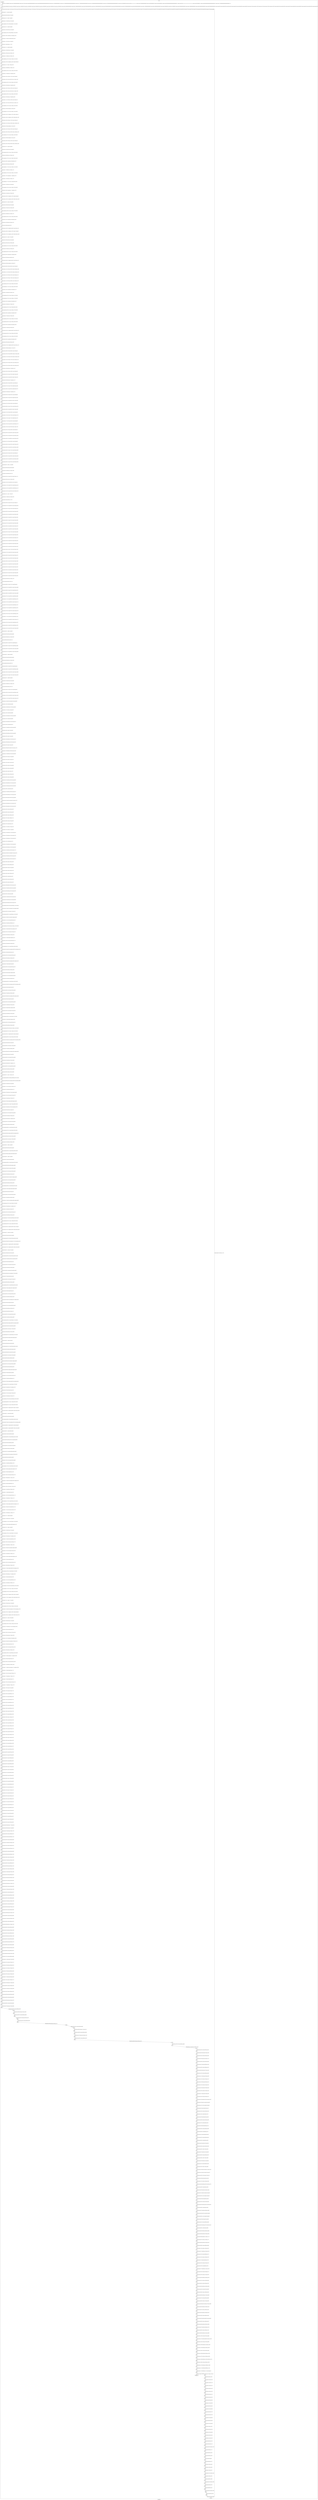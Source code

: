 digraph G {
label="Btor2XCFA";
subgraph cluster_0 {
label="main";
main_init[];
l1[];
l3[];
l4[];
l5[];
l6[];
l7[];
l8[];
l9[];
l10[];
l11[];
l12[];
l13[];
l14[];
l15[];
l16[];
l17[];
l18[];
l19[];
l20[];
l21[];
l22[];
l23[];
l24[];
l25[];
l26[];
l27[];
l28[];
l29[];
l30[];
l31[];
l32[];
l33[];
l34[];
l35[];
l36[];
l37[];
l38[];
l39[];
l40[];
l41[];
l42[];
l43[];
l44[];
l45[];
l46[];
l47[];
l48[];
l49[];
l50[];
l51[];
l52[];
l53[];
l54[];
l55[];
l56[];
l57[];
l58[];
l59[];
l60[];
l61[];
l62[];
l63[];
l64[];
l65[];
l66[];
l67[];
l68[];
l69[];
l70[];
l71[];
l72[];
l73[];
l74[];
l75[];
l76[];
l77[];
l78[];
l79[];
l80[];
l81[];
l82[];
l83[];
l84[];
l85[];
l86[];
l87[];
l88[];
l89[];
l90[];
l91[];
l92[];
l93[];
l94[];
l95[];
l96[];
l97[];
l98[];
l99[];
l100[];
l101[];
l102[];
l103[];
l104[];
l105[];
l106[];
l107[];
l108[];
l109[];
l110[];
l111[];
l112[];
l113[];
l114[];
l115[];
l116[];
l117[];
l118[];
l119[];
l120[];
l121[];
l122[];
l123[];
l124[];
l125[];
l126[];
l127[];
l128[];
l129[];
l130[];
l131[];
l132[];
l133[];
l134[];
l135[];
l136[];
l137[];
l138[];
l139[];
l140[];
l141[];
l142[];
l143[];
l144[];
l145[];
l146[];
l147[];
l148[];
l149[];
l150[];
l151[];
l152[];
l153[];
l154[];
l155[];
l156[];
l157[];
l158[];
l159[];
l160[];
l161[];
l162[];
l163[];
l164[];
l165[];
l166[];
l167[];
l168[];
l169[];
l170[];
l171[];
l172[];
l173[];
l174[];
l175[];
l176[];
l177[];
l178[];
l179[];
l180[];
l181[];
l182[];
l183[];
l184[];
l185[];
l186[];
l187[];
l188[];
l189[];
l190[];
l191[];
l192[];
l193[];
l194[];
l195[];
l196[];
l197[];
l198[];
l199[];
l200[];
l201[];
l202[];
l203[];
l204[];
l205[];
l206[];
l207[];
l208[];
l209[];
l210[];
l211[];
l212[];
l213[];
l214[];
l215[];
l216[];
l217[];
l218[];
l219[];
l220[];
l221[];
l222[];
l223[];
l224[];
l225[];
l226[];
l227[];
l228[];
l229[];
l230[];
l231[];
l232[];
l233[];
l234[];
l235[];
l236[];
l237[];
l238[];
l239[];
l240[];
l241[];
l242[];
l243[];
l244[];
l245[];
l246[];
l247[];
l248[];
l249[];
l250[];
l251[];
l252[];
l253[];
l254[];
l255[];
l256[];
l257[];
l258[];
l259[];
l260[];
l261[];
l262[];
l263[];
l264[];
l265[];
l266[];
l267[];
l268[];
l269[];
l270[];
l271[];
l272[];
l273[];
l274[];
l275[];
l276[];
l277[];
l278[];
l279[];
l280[];
l281[];
l282[];
l283[];
l284[];
l285[];
l286[];
l287[];
l288[];
l289[];
l290[];
l291[];
l292[];
l293[];
l294[];
l295[];
l296[];
l297[];
l298[];
l299[];
l300[];
l301[];
l302[];
l303[];
l304[];
l305[];
l306[];
l307[];
l308[];
l309[];
l310[];
l311[];
l312[];
l313[];
l314[];
l315[];
l316[];
l317[];
l318[];
l319[];
l320[];
l321[];
l322[];
l323[];
l324[];
l325[];
l326[];
l327[];
l328[];
l329[];
l330[];
l331[];
l332[];
l333[];
l334[];
l335[];
l336[];
l337[];
l338[];
l339[];
l340[];
l341[];
l342[];
l343[];
l344[];
l345[];
l346[];
l347[];
l348[];
l349[];
l350[];
l351[];
l352[];
l353[];
l354[];
l355[];
l356[];
l357[];
l358[];
l359[];
l360[];
l361[];
l362[];
l363[];
l364[];
l365[];
l366[];
l367[];
l368[];
l369[];
l370[];
l371[];
l372[];
l373[];
l374[];
l375[];
l376[];
l377[];
l378[];
l379[];
l380[];
l381[];
l382[];
l383[];
l384[];
l385[];
l386[];
l387[];
l388[];
l389[];
l390[];
l391[];
l392[];
l393[];
l394[];
l395[];
l396[];
l397[];
l398[];
l399[];
l400[];
l401[];
l402[];
l403[];
l404[];
l405[];
l406[];
l407[];
l408[];
l409[];
l410[];
l411[];
l412[];
l413[];
l414[];
l415[];
l416[];
l417[];
l418[];
l419[];
l420[];
l421[];
l422[];
l423[];
l424[];
l425[];
l426[];
l427[];
l428[];
l429[];
l430[];
l431[];
l432[];
l433[];
l434[];
l435[];
l436[];
l437[];
l438[];
l439[];
l440[];
l441[];
l442[];
l443[];
l444[];
l445[];
l446[];
l447[];
l448[];
l449[];
l450[];
l451[];
l452[];
l453[];
l454[];
l455[];
l456[];
l457[];
l458[];
l459[];
l460[];
l461[];
l462[];
l463[];
l464[];
l465[];
l466[];
l467[];
l468[];
l469[];
l470[];
l471[];
l472[];
l473[];
l474[];
l475[];
l476[];
l477[];
l478[];
l479[];
l480[];
l481[];
l482[];
l483[];
l484[];
l485[];
l486[];
l487[];
l488[];
l489[];
l490[];
l491[];
l492[];
l493[];
l494[];
l495[];
l496[];
l497[];
l498[];
l499[];
l500[];
l501[];
l502[];
l503[];
l504[];
l505[];
l506[];
l507[];
l508[];
l509[];
l510[];
l511[];
l512[];
l513[];
l514[];
l515[];
l516[];
l517[];
l518[];
l519[];
l520[];
l521[];
l522[];
l523[];
l524[];
l525[];
l526[];
l527[];
l528[];
l529[];
l530[];
l531[];
l532[];
l533[];
l534[];
l535[];
l536[];
l537[];
l538[];
l539[];
l540[];
l541[];
l542[];
l543[];
l544[];
l545[];
l546[];
l547[];
l548[];
l549[];
l550[];
l551[];
l552[];
l553[];
l554[];
l555[];
l556[];
l557[];
l558[];
l559[];
l560[];
l561[];
l562[];
l563[];
l564[];
l565[];
l566[];
l567[];
l568[];
l569[];
l570[];
l571[];
l572[];
l573[];
l574[];
l575[];
l576[];
l577[];
l578[];
l579[];
l580[];
l581[];
l582[];
l583[];
l584[];
l585[];
l586[];
l587[];
l588[];
l589[];
l590[];
l591[];
l592[];
l593[];
l594[];
l595[];
l596[];
l597[];
l598[];
l599[];
l600[];
l601[];
l602[];
l603[];
l604[];
l605[];
l606[];
l607[];
l608[];
l609[];
l610[];
l611[];
l612[];
l613[];
l614[];
l615[];
l616[];
l617[];
l618[];
l619[];
l620[];
l621[];
l622[];
l623[];
l624[];
l625[];
l626[];
l627[];
l628[];
l629[];
l630[];
l631[];
l632[];
l633[];
l634[];
l635[];
l636[];
l637[];
l638[];
l639[];
l640[];
l641[];
l642[];
l643[];
l644[];
l645[];
l646[];
l647[];
l648[];
l649[];
l650[];
l651[];
l652[];
l653[];
l654[];
l655[];
l656[];
l657[];
l658[];
l659[];
l660[];
l661[];
l662[];
l663[];
l664[];
l665[];
l666[];
l667[];
l668[];
l669[];
l670[];
l671[];
l672[];
l673[];
l674[];
l675[];
l676[];
l677[];
l678[];
l679[];
l680[];
l681[];
l682[];
l683[];
l684[];
l685[];
l686[];
l687[];
l688[];
l689[];
l690[];
l691[];
l692[];
l693[];
l694[];
l695[];
l696[];
l697[];
l698[];
l699[];
l700[];
l701[];
l702[];
l703[];
l704[];
l705[];
l706[];
l707[];
l708[];
l709[];
l710[];
l711[];
l712[];
l713[];
l714[];
l715[];
l716[];
l717[];
l718[];
l719[];
l720[];
l721[];
l722[];
l723[];
l724[];
l725[];
l726[];
l727[];
l728[];
l729[];
l730[];
l731[];
l732[];
l733[];
l734[];
l735[];
l736[];
l737[];
l738[];
l739[];
l740[];
l741[];
l742[];
l743[];
l744[];
l745[];
l746[];
l747[];
l748[];
l749[];
l750[];
l751[];
l752[];
l753[];
l754[];
l755[];
l756[];
l757[];
l758[];
l759[];
l760[];
l761[];
l762[];
l763[];
l764[];
l765[];
l766[];
l767[];
l768[];
l769[];
l770[];
l771[];
l772[];
l773[];
l774[];
l775[];
l776[];
l777[];
l778[];
l779[];
l780[];
l781[];
l782[];
l783[];
l784[];
l785[];
l786[];
l787[];
l788[];
l789[];
l790[];
l791[];
l792[];
l793[];
l794[];
l795[];
l796[];
l797[];
l798[];
l799[];
l800[];
l801[];
l802[];
l803[];
l804[];
l805[];
l806[];
l807[];
l808[];
l809[];
l810[];
l811[];
l812[];
l813[];
main_error[];
l814[];
l815[];
l816[];
l817[];
l818[];
l819[];
l820[];
l821[];
l822[];
l823[];
l824[];
l825[];
l826[];
l827[];
l828[];
l829[];
l830[];
l831[];
l832[];
l833[];
l834[];
l835[];
l836[];
l837[];
l838[];
l839[];
l840[];
l841[];
l842[];
l843[];
l844[];
l845[];
l846[];
l847[];
l848[];
l849[];
l850[];
l851[];
l852[];
l853[];
l854[];
l855[];
l856[];
main_init -> l1 [label="[(assign const_7 #b00000000),(assign const_24 #b0000000000000000),(assign const_57 #b0),(assign const_96 #b0000000000000000),(assign const_98 #b00000000000000000000000000010000),(assign const_110 #b0000000000000001),(assign const_114 #b00000000000000000000000000000000),(assign const_117 #b000000000000000000000000),(assign const_118 #b00000000000000000000000000000001),(assign const_119 #b00000000000000000000000000000010),(assign const_128 #b00000000),(assign const_249 #b1111111111111111),(assign const_281 #b0000000000000000),(assign const_306 #b00000010),(assign const_308 #b00000001),(assign const_505 #b00000000000000000000000000000011),(assign const_520 #b11111111111111111111111111111111),(assign const_545 #b00000011),(assign const_565 #b00000000000000000000000000000101),(assign const_577 #b00000000000000000000000000001111)] "];
l3 -> l4 [label="[(havoc input_109),(havoc input_113),(havoc input_132),(havoc input_138),(havoc input_145),(havoc input_162),(havoc input_170),(havoc input_176),(havoc input_182),(havoc input_195),(havoc input_207),(havoc input_246),(havoc input_247),(havoc input_254),(havoc input_260),(havoc input_266),(havoc input_271),(havoc input_276),(havoc input_297),(havoc input_305),(havoc input_307),(havoc input_309),(havoc input_315),(havoc input_319),(havoc input_320),(havoc input_321),(havoc input_322),(havoc input_323),(havoc input_324),(havoc input_325),(havoc input_326),(havoc input_327),(havoc input_328),(havoc input_329),(havoc input_357),(havoc input_360),(havoc input_361),(havoc input_362),(havoc input_363),(havoc input_364),(havoc input_365),(havoc input_387),(havoc input_397),(havoc input_407),(havoc input_434),(havoc input_452),(havoc input_474),(havoc input_496)] "];
l4 -> l5 [label="[(assign binary_97 (++ state_25 const_96))] "];
l5 -> l6 [label="[(assign binary_99 (bvashr binary_97 const_98))] "];
l6 -> l7 [label="[(assign binary_100 (++ state_27 const_96))] "];
l7 -> l8 [label="[(assign binary_101 (bvashr binary_100 const_98))] "];
l8 -> l9 [label="[(assign comparison_102 (ite (= binary_99 binary_101) #b1 #b0))] "];
l9 -> l10 [label="[(assign binary_103 (++ state_33 const_96))] "];
l10 -> l11 [label="[(assign binary_104 (bvashr binary_103 const_98))] "];
l11 -> l12 [label="[(assign comparison_105 (ite (= binary_99 binary_104) #b1 #b0))] "];
l12 -> l13 [label="[(assign binary_106 (bvor comparison_102 comparison_105))] "];
l13 -> l14 [label="[(assign binary_107 (bvand (bvnot state_94) binary_106))] "];
l14 -> l15 [label="[(assign binary_111 (bvxor const_110 state_43))] "];
l15 -> l16 [label="[(assign slice_112 (extract binary_111 0 8))] "];
l16 -> l17 [label="[(assign binary_115 (++ state_49 const_96))] "];
l17 -> l18 [label="[(assign binary_116 (bvashr binary_115 const_98))] "];
l18 -> l19 [label="[(assign binary_120 (bvmul const_119 binary_116))] "];
l19 -> l20 [label="[(assign binary_121 (bvadd const_118 binary_120))] "];
l20 -> l21 [label="[(assign comparison_122 (ite (= const_114 binary_121) #b1 #b0))] "];
l21 -> l22 [label="[(assign ternary_123 (ite (= comparison_122 #b1) state_20 state_22))] "];
l22 -> l23 [label="[(assign binary_124 (++ const_117 ternary_123))] "];
l23 -> l24 [label="[(assign binary_125 (bvadd binary_116 binary_124))] "];
l24 -> l25 [label="[(assign comparison_126 (ite (= const_114 binary_125) #b1 #b0))] "];
l25 -> l26 [label="[(assign binary_127 (bvand input_113 comparison_126))] "];
l26 -> l27 [label="[(assign ternary_129 (ite (= binary_127 #b1) const_128 state_8))] "];
l27 -> l28 [label="[(assign ternary_130 (ite (= input_109 #b1) slice_112 ternary_129))] "];
l28 -> l29 [label="[(assign comparison_133 (ite (= const_118 binary_125) #b1 #b0))] "];
l29 -> l30 [label="[(assign binary_134 (bvand input_113 comparison_133))] "];
l30 -> l31 [label="[(assign ternary_135 (ite (= binary_134 #b1) const_128 state_10))] "];
l31 -> l32 [label="[(assign ternary_136 (ite (= input_132 #b1) slice_112 ternary_135))] "];
l32 -> l33 [label="[(assign comparison_139 (ite (= const_119 binary_125) #b1 #b0))] "];
l33 -> l34 [label="[(assign binary_140 (bvand input_113 comparison_139))] "];
l34 -> l35 [label="[(assign ternary_141 (ite (= binary_140 #b1) const_128 state_12))] "];
l35 -> l36 [label="[(assign ternary_142 (ite (= input_138 #b1) slice_112 ternary_141))] "];
l36 -> l37 [label="[(assign comparison_144 (ite (= const_114 binary_116) #b1 #b0))] "];
l37 -> l38 [label="[(assign binary_146 (bvand comparison_144 input_145))] "];
l38 -> l39 [label="[(assign comparison_147 (ite (= const_118 binary_116) #b1 #b0))] "];
l39 -> l40 [label="[(assign ternary_148 (ite (= comparison_147 #b1) state_10 state_12))] "];
l40 -> l41 [label="[(assign ternary_149 (ite (= comparison_144 #b1) state_8 ternary_148))] "];
l41 -> l42 [label="[(assign ternary_150 (ite (= binary_127 #b1) const_128 state_14))] "];
l42 -> l43 [label="[(assign ternary_151 (ite (= binary_146 #b1) ternary_149 ternary_150))] "];
l43 -> l44 [label="[(assign binary_153 (bvand comparison_147 input_145))] "];
l44 -> l45 [label="[(assign ternary_154 (ite (= binary_134 #b1) const_128 state_16))] "];
l45 -> l46 [label="[(assign ternary_155 (ite (= binary_153 #b1) ternary_149 ternary_154))] "];
l46 -> l47 [label="[(assign comparison_157 (ite (= const_119 binary_116) #b1 #b0))] "];
l47 -> l48 [label="[(assign binary_158 (bvand comparison_157 input_145))] "];
l48 -> l49 [label="[(assign ternary_159 (ite (= binary_140 #b1) const_128 state_18))] "];
l49 -> l50 [label="[(assign ternary_160 (ite (= binary_158 #b1) ternary_149 ternary_159))] "];
l50 -> l51 [label="[(assign binary_163 (++ state_29 const_96))] "];
l51 -> l52 [label="[(assign binary_164 (bvashr binary_163 const_98))] "];
l52 -> l53 [label="[(assign comparison_165 (ite (= const_114 binary_164) #b1 #b0))] "];
l53 -> l54 [label="[(assign binary_166 (bvadd const_118 binary_164))] "];
l54 -> l55 [label="[(assign comparison_167 (ite (= const_114 binary_166) #b1 #b0))] "];
l55 -> l56 [label="[(assign binary_168 (bvor comparison_165 comparison_167))] "];
l56 -> l57 [label="[(assign binary_169 (bvand input_162 binary_168))] "];
l57 -> l58 [label="[(assign comparison_171 (ite (= const_114 binary_101) #b1 #b0))] "];
l58 -> l59 [label="[(assign binary_172 (bvadd const_118 binary_101))] "];
l59 -> l60 [label="[(assign comparison_173 (ite (= const_114 binary_172) #b1 #b0))] "];
l60 -> l61 [label="[(assign binary_174 (bvor comparison_171 comparison_173))] "];
l61 -> l62 [label="[(assign binary_175 (bvand input_170 binary_174))] "];
l62 -> l63 [label="[(assign comparison_177 (ite (= const_114 binary_99) #b1 #b0))] "];
l63 -> l64 [label="[(assign binary_178 (bvadd const_118 binary_99))] "];
l64 -> l65 [label="[(assign comparison_179 (ite (= const_114 binary_178) #b1 #b0))] "];
l65 -> l66 [label="[(assign binary_180 (bvor comparison_177 comparison_179))] "];
l66 -> l67 [label="[(assign binary_181 (bvand input_176 binary_180))] "];
l67 -> l68 [label="[(assign ternary_183 (ite (= comparison_147 #b1) state_33 state_35))] "];
l68 -> l69 [label="[(assign ternary_184 (ite (= comparison_144 #b1) state_31 ternary_183))] "];
l69 -> l70 [label="[(assign binary_185 (++ ternary_184 const_96))] "];
l70 -> l71 [label="[(assign binary_186 (bvashr binary_185 const_98))] "];
l71 -> l72 [label="[(assign binary_187 (bvmul const_119 binary_186))] "];
l72 -> l73 [label="[(assign comparison_188 (ite (= const_114 binary_187) #b1 #b0))] "];
l73 -> l74 [label="[(assign binary_189 (bvadd const_118 binary_187))] "];
l74 -> l75 [label="[(assign comparison_190 (ite (= const_114 binary_189) #b1 #b0))] "];
l75 -> l76 [label="[(assign binary_191 (bvor comparison_188 comparison_190))] "];
l76 -> l77 [label="[(assign binary_192 (bvand input_182 binary_191))] "];
l77 -> l78 [label="[(assign slice_193 (extract state_49 0 8))] "];
l78 -> l79 [label="[(assign ternary_194 (ite (= comparison_190 #b1) slice_193 slice_112))] "];
l79 -> l80 [label="[(assign ternary_196 (ite (= comparison_147 #b1) state_27 state_29))] "];
l80 -> l81 [label="[(assign ternary_197 (ite (= comparison_144 #b1) state_25 ternary_196))] "];
l81 -> l82 [label="[(assign binary_198 (++ ternary_197 const_96))] "];
l82 -> l83 [label="[(assign binary_199 (bvashr binary_198 const_98))] "];
l83 -> l84 [label="[(assign binary_200 (bvmul const_119 binary_199))] "];
l84 -> l85 [label="[(assign comparison_201 (ite (= const_114 binary_200) #b1 #b0))] "];
l85 -> l86 [label="[(assign binary_202 (bvadd const_118 binary_200))] "];
l86 -> l87 [label="[(assign comparison_203 (ite (= const_114 binary_202) #b1 #b0))] "];
l87 -> l88 [label="[(assign binary_204 (bvor comparison_201 comparison_203))] "];
l88 -> l89 [label="[(assign binary_205 (bvand input_195 binary_204))] "];
l89 -> l90 [label="[(assign ternary_206 (ite (= comparison_203 #b1) slice_193 slice_112))] "];
l90 -> l91 [label="[(assign binary_208 (bvand comparison_144 input_207))] "];
l91 -> l92 [label="[(assign ternary_209 (ite (= binary_208 #b1) const_128 state_20))] "];
l92 -> l93 [label="[(assign ternary_210 (ite (= binary_205 #b1) ternary_206 ternary_209))] "];
l93 -> l94 [label="[(assign ternary_211 (ite (= binary_192 #b1) ternary_194 ternary_210))] "];
l94 -> l95 [label="[(assign ternary_212 (ite (= binary_181 #b1) const_128 ternary_211))] "];
l95 -> l96 [label="[(assign ternary_213 (ite (= binary_175 #b1) const_128 ternary_212))] "];
l96 -> l97 [label="[(assign ternary_214 (ite (= binary_169 #b1) const_128 ternary_213))] "];
l97 -> l98 [label="[(assign comparison_216 (ite (= const_118 binary_164) #b1 #b0))] "];
l98 -> l99 [label="[(assign comparison_217 (ite (= const_118 binary_166) #b1 #b0))] "];
l99 -> l100 [label="[(assign binary_218 (bvor comparison_216 comparison_217))] "];
l100 -> l101 [label="[(assign binary_219 (bvand input_162 binary_218))] "];
l101 -> l102 [label="[(assign comparison_220 (ite (= const_118 binary_101) #b1 #b0))] "];
l102 -> l103 [label="[(assign comparison_221 (ite (= const_118 binary_172) #b1 #b0))] "];
l103 -> l104 [label="[(assign binary_222 (bvor comparison_220 comparison_221))] "];
l104 -> l105 [label="[(assign binary_223 (bvand input_170 binary_222))] "];
l105 -> l106 [label="[(assign comparison_224 (ite (= const_118 binary_99) #b1 #b0))] "];
l106 -> l107 [label="[(assign comparison_225 (ite (= const_118 binary_178) #b1 #b0))] "];
l107 -> l108 [label="[(assign binary_226 (bvor comparison_224 comparison_225))] "];
l108 -> l109 [label="[(assign binary_227 (bvand input_176 binary_226))] "];
l109 -> l110 [label="[(assign comparison_228 (ite (= const_118 binary_187) #b1 #b0))] "];
l110 -> l111 [label="[(assign comparison_229 (ite (= const_118 binary_189) #b1 #b0))] "];
l111 -> l112 [label="[(assign binary_230 (bvor comparison_228 comparison_229))] "];
l112 -> l113 [label="[(assign binary_231 (bvand input_182 binary_230))] "];
l113 -> l114 [label="[(assign ternary_232 (ite (= comparison_229 #b1) slice_193 slice_112))] "];
l114 -> l115 [label="[(assign comparison_233 (ite (= const_118 binary_200) #b1 #b0))] "];
l115 -> l116 [label="[(assign comparison_234 (ite (= const_118 binary_202) #b1 #b0))] "];
l116 -> l117 [label="[(assign binary_235 (bvor comparison_233 comparison_234))] "];
l117 -> l118 [label="[(assign binary_236 (bvand input_195 binary_235))] "];
l118 -> l119 [label="[(assign ternary_237 (ite (= comparison_234 #b1) slice_193 slice_112))] "];
l119 -> l120 [label="[(assign binary_238 (bvand comparison_147 input_207))] "];
l120 -> l121 [label="[(assign ternary_239 (ite (= binary_238 #b1) const_128 state_22))] "];
l121 -> l122 [label="[(assign ternary_240 (ite (= binary_236 #b1) ternary_237 ternary_239))] "];
l122 -> l123 [label="[(assign ternary_241 (ite (= binary_231 #b1) ternary_232 ternary_240))] "];
l123 -> l124 [label="[(assign ternary_242 (ite (= binary_227 #b1) const_128 ternary_241))] "];
l124 -> l125 [label="[(assign ternary_243 (ite (= binary_223 #b1) const_128 ternary_242))] "];
l125 -> l126 [label="[(assign ternary_244 (ite (= binary_219 #b1) const_128 ternary_243))] "];
l126 -> l127 [label="[(assign binary_248 (bvand input_247 comparison_144))] "];
l127 -> l128 [label="[(assign ternary_250 (ite (= binary_248 #b1) const_249 state_25))] "];
l128 -> l129 [label="[(assign ternary_251 (ite (= input_176 #b1) state_31 ternary_250))] "];
l129 -> l130 [label="[(assign ternary_252 (ite (= input_246 #b1) state_37 ternary_251))] "];
l130 -> l131 [label="[(assign binary_255 (bvand input_247 comparison_147))] "];
l131 -> l132 [label="[(assign ternary_256 (ite (= binary_255 #b1) const_249 state_27))] "];
l132 -> l133 [label="[(assign ternary_257 (ite (= input_170 #b1) state_33 ternary_256))] "];
l133 -> l134 [label="[(assign ternary_258 (ite (= input_254 #b1) state_39 ternary_257))] "];
l134 -> l135 [label="[(assign binary_261 (bvand input_247 comparison_157))] "];
l135 -> l136 [label="[(assign ternary_262 (ite (= binary_261 #b1) const_249 state_29))] "];
l136 -> l137 [label="[(assign ternary_263 (ite (= input_162 #b1) state_35 ternary_262))] "];
l137 -> l138 [label="[(assign ternary_264 (ite (= input_260 #b1) state_41 ternary_263))] "];
l138 -> l139 [label="[(assign ternary_267 (ite (= binary_248 #b1) const_249 state_31))] "];
l139 -> l140 [label="[(assign ternary_268 (ite (= input_176 #b1) const_249 ternary_267))] "];
l140 -> l141 [label="[(assign ternary_269 (ite (= input_266 #b1) state_37 ternary_268))] "];
l141 -> l142 [label="[(assign ternary_272 (ite (= binary_255 #b1) const_249 state_33))] "];
l142 -> l143 [label="[(assign ternary_273 (ite (= input_170 #b1) const_249 ternary_272))] "];
l143 -> l144 [label="[(assign ternary_274 (ite (= input_271 #b1) state_39 ternary_273))] "];
l144 -> l145 [label="[(assign ternary_277 (ite (= binary_261 #b1) const_249 state_35))] "];
l145 -> l146 [label="[(assign ternary_278 (ite (= input_162 #b1) const_249 ternary_277))] "];
l146 -> l147 [label="[(assign ternary_279 (ite (= input_276 #b1) state_41 ternary_278))] "];
l147 -> l148 [label="[(assign ternary_282 (ite (= binary_248 #b1) const_249 state_37))] "];
l148 -> l149 [label="[(assign ternary_283 (ite (= input_109 #b1) const_281 ternary_282))] "];
l149 -> l150 [label="[(assign ternary_284 (ite (= input_246 #b1) const_249 ternary_283))] "];
l150 -> l151 [label="[(assign ternary_285 (ite (= input_266 #b1) const_249 ternary_284))] "];
l151 -> l152 [label="[(assign ternary_287 (ite (= binary_255 #b1) const_249 state_39))] "];
l152 -> l153 [label="[(assign ternary_288 (ite (= input_132 #b1) const_281 ternary_287))] "];
l153 -> l154 [label="[(assign ternary_289 (ite (= input_254 #b1) const_249 ternary_288))] "];
l154 -> l155 [label="[(assign ternary_290 (ite (= input_271 #b1) const_249 ternary_289))] "];
l155 -> l156 [label="[(assign ternary_292 (ite (= binary_261 #b1) const_249 state_41))] "];
l156 -> l157 [label="[(assign ternary_293 (ite (= input_138 #b1) const_281 ternary_292))] "];
l157 -> l158 [label="[(assign ternary_294 (ite (= input_260 #b1) const_249 ternary_293))] "];
l158 -> l159 [label="[(assign ternary_295 (ite (= input_276 #b1) const_249 ternary_294))] "];
l159 -> l160 [label="[(assign binary_298 (++ binary_111 const_96))] "];
l160 -> l161 [label="[(assign binary_299 (bvashr binary_298 const_98))] "];
l161 -> l162 [label="[(assign binary_300 (bvadd const_118 binary_299))] "];
l162 -> l163 [label="[(assign slice_301 (extract binary_300 0 16))] "];
l163 -> l164 [label="[(assign ternary_302 (ite (= input_297 #b1) slice_301 binary_111))] "];
l164 -> l165 [label="[(assign binary_303 (bvxor const_110 ternary_302))] "];
l165 -> l166 [label="[(assign ternary_310 (ite (= input_309 #b1) const_128 state_45))] "];
l166 -> l167 [label="[(assign ternary_311 (ite (= input_307 #b1) const_308 ternary_310))] "];
l167 -> l168 [label="[(assign ternary_312 (ite (= input_305 #b1) const_306 ternary_311))] "];
l168 -> l169 [label="[(assign ternary_313 (ite (= input_297 #b1) const_128 ternary_312))] "];
l169 -> l170 [label="[(assign binary_316 (++ const_117 state_47))] "];
l170 -> l171 [label="[(assign binary_317 (bvadd const_118 binary_316))] "];
l171 -> l172 [label="[(assign slice_318 (extract binary_317 0 8))] "];
l172 -> l173 [label="[(assign ternary_330 (ite (= input_307 #b1) const_128 state_47))] "];
l173 -> l174 [label="[(assign ternary_331 (ite (= input_305 #b1) const_128 ternary_330))] "];
l174 -> l175 [label="[(assign ternary_332 (ite (= input_176 #b1) slice_318 ternary_331))] "];
l175 -> l176 [label="[(assign ternary_333 (ite (= input_109 #b1) slice_318 ternary_332))] "];
l176 -> l177 [label="[(assign ternary_334 (ite (= input_329 #b1) slice_318 ternary_333))] "];
l177 -> l178 [label="[(assign ternary_335 (ite (= input_328 #b1) slice_318 ternary_334))] "];
l178 -> l179 [label="[(assign ternary_336 (ite (= input_327 #b1) slice_318 ternary_335))] "];
l179 -> l180 [label="[(assign ternary_337 (ite (= input_246 #b1) slice_318 ternary_336))] "];
l180 -> l181 [label="[(assign ternary_338 (ite (= input_266 #b1) slice_318 ternary_337))] "];
l181 -> l182 [label="[(assign ternary_339 (ite (= input_326 #b1) slice_318 ternary_338))] "];
l182 -> l183 [label="[(assign ternary_340 (ite (= input_170 #b1) slice_318 ternary_339))] "];
l183 -> l184 [label="[(assign ternary_341 (ite (= input_132 #b1) slice_318 ternary_340))] "];
l184 -> l185 [label="[(assign ternary_342 (ite (= input_325 #b1) slice_318 ternary_341))] "];
l185 -> l186 [label="[(assign ternary_343 (ite (= input_324 #b1) slice_318 ternary_342))] "];
l186 -> l187 [label="[(assign ternary_344 (ite (= input_323 #b1) slice_318 ternary_343))] "];
l187 -> l188 [label="[(assign ternary_345 (ite (= input_254 #b1) slice_318 ternary_344))] "];
l188 -> l189 [label="[(assign ternary_346 (ite (= input_271 #b1) slice_318 ternary_345))] "];
l189 -> l190 [label="[(assign ternary_347 (ite (= input_322 #b1) slice_318 ternary_346))] "];
l190 -> l191 [label="[(assign ternary_348 (ite (= input_162 #b1) slice_318 ternary_347))] "];
l191 -> l192 [label="[(assign ternary_349 (ite (= input_138 #b1) slice_318 ternary_348))] "];
l192 -> l193 [label="[(assign ternary_350 (ite (= input_321 #b1) slice_318 ternary_349))] "];
l193 -> l194 [label="[(assign ternary_351 (ite (= input_320 #b1) slice_318 ternary_350))] "];
l194 -> l195 [label="[(assign ternary_352 (ite (= input_319 #b1) slice_318 ternary_351))] "];
l195 -> l196 [label="[(assign ternary_353 (ite (= input_260 #b1) slice_318 ternary_352))] "];
l196 -> l197 [label="[(assign ternary_354 (ite (= input_276 #b1) slice_318 ternary_353))] "];
l197 -> l198 [label="[(assign ternary_355 (ite (= input_315 #b1) slice_318 ternary_354))] "];
l198 -> l199 [label="[(assign binary_358 (bvadd const_118 binary_116))] "];
l199 -> l200 [label="[(assign slice_359 (extract binary_358 0 16))] "];
l200 -> l201 [label="[(assign ternary_366 (ite (= input_247 #b1) slice_359 state_49))] "];
l201 -> l202 [label="[(assign ternary_367 (ite (= input_309 #b1) const_281 ternary_366))] "];
l202 -> l203 [label="[(assign ternary_368 (ite (= input_207 #b1) slice_359 ternary_367))] "];
l203 -> l204 [label="[(assign ternary_369 (ite (= input_365 #b1) const_281 ternary_368))] "];
l204 -> l205 [label="[(assign ternary_370 (ite (= input_195 #b1) slice_359 ternary_369))] "];
l205 -> l206 [label="[(assign ternary_371 (ite (= input_364 #b1) slice_359 ternary_370))] "];
l206 -> l207 [label="[(assign ternary_372 (ite (= input_363 #b1) const_281 ternary_371))] "];
l207 -> l208 [label="[(assign ternary_373 (ite (= input_182 #b1) slice_359 ternary_372))] "];
l208 -> l209 [label="[(assign ternary_374 (ite (= input_362 #b1) slice_359 ternary_373))] "];
l209 -> l210 [label="[(assign ternary_375 (ite (= input_307 #b1) const_281 ternary_374))] "];
l210 -> l211 [label="[(assign ternary_376 (ite (= input_113 #b1) slice_359 ternary_375))] "];
l211 -> l212 [label="[(assign ternary_377 (ite (= input_361 #b1) slice_359 ternary_376))] "];
l212 -> l213 [label="[(assign ternary_378 (ite (= input_360 #b1) const_281 ternary_377))] "];
l213 -> l214 [label="[(assign ternary_379 (ite (= input_145 #b1) slice_359 ternary_378))] "];
l214 -> l215 [label="[(assign ternary_380 (ite (= input_357 #b1) slice_359 ternary_379))] "];
l215 -> l216 [label="[(assign ternary_381 (ite (= input_297 #b1) const_281 ternary_380))] "];
l216 -> l217 [label="[(assign binary_383 (++ state_51 const_96))] "];
l217 -> l218 [label="[(assign binary_384 (bvashr binary_383 const_98))] "];
l218 -> l219 [label="[(assign binary_385 (bvadd const_118 binary_384))] "];
l219 -> l220 [label="[(assign slice_386 (extract binary_385 0 16))] "];
l220 -> l221 [label="[(assign ternary_388 (ite (= input_387 #b1) slice_386 state_51))] "];
l221 -> l222 [label="[(assign ternary_389 (ite (= input_327 #b1) slice_386 ternary_388))] "];
l222 -> l223 [label="[(assign ternary_390 (ite (= input_246 #b1) const_281 ternary_389))] "];
l223 -> l224 [label="[(assign ternary_391 (ite (= input_266 #b1) const_281 ternary_390))] "];
l224 -> l225 [label="[(assign binary_393 (++ state_53 const_96))] "];
l225 -> l226 [label="[(assign binary_394 (bvashr binary_393 const_98))] "];
l226 -> l227 [label="[(assign binary_395 (bvadd const_118 binary_394))] "];
l227 -> l228 [label="[(assign slice_396 (extract binary_395 0 16))] "];
l228 -> l229 [label="[(assign ternary_398 (ite (= input_397 #b1) slice_396 state_53))] "];
l229 -> l230 [label="[(assign ternary_399 (ite (= input_323 #b1) slice_396 ternary_398))] "];
l230 -> l231 [label="[(assign ternary_400 (ite (= input_254 #b1) const_281 ternary_399))] "];
l231 -> l232 [label="[(assign ternary_401 (ite (= input_271 #b1) const_281 ternary_400))] "];
l232 -> l233 [label="[(assign binary_403 (++ state_55 const_96))] "];
l233 -> l234 [label="[(assign binary_404 (bvashr binary_403 const_98))] "];
l234 -> l235 [label="[(assign binary_405 (bvadd const_118 binary_404))] "];
l235 -> l236 [label="[(assign slice_406 (extract binary_405 0 16))] "];
l236 -> l237 [label="[(assign ternary_408 (ite (= input_407 #b1) slice_406 state_55))] "];
l237 -> l238 [label="[(assign ternary_409 (ite (= input_319 #b1) slice_406 ternary_408))] "];
l238 -> l239 [label="[(assign ternary_410 (ite (= input_260 #b1) const_281 ternary_409))] "];
l239 -> l240 [label="[(assign ternary_411 (ite (= input_276 #b1) const_281 ternary_410))] "];
l240 -> l241 [label="[(assign binary_413 (bvand (bvnot state_58) (bvnot input_309)))] "];
l241 -> l242 [label="[(assign binary_415 (bvor state_60 input_309))] "];
l242 -> l243 [label="[(assign binary_416 (bvand binary_415 (bvnot input_365)))] "];
l243 -> l244 [label="[(assign binary_417 (bvor binary_416 input_297))] "];
l244 -> l245 [label="[(assign binary_419 (bvor state_62 input_365))] "];
l245 -> l246 [label="[(assign binary_420 (bvand binary_419 (bvnot input_363)))] "];
l246 -> l247 [label="[(assign binary_422 (bvor state_64 input_363))] "];
l247 -> l248 [label="[(assign binary_423 (bvand binary_422 (bvnot input_307)))] "];
l248 -> l249 [label="[(assign binary_426 (bvor state_68 input_307))] "];
l249 -> l250 [label="[(assign binary_427 (bvand binary_426 (bvnot input_305)))] "];
l250 -> l251 [label="[(assign binary_429 (bvor state_70 input_305))] "];
l251 -> l252 [label="[(assign binary_430 (bvand binary_429 (bvnot input_360)))] "];
l252 -> l253 [label="[(assign binary_432 (bvor state_72 input_360))] "];
l253 -> l254 [label="[(assign binary_433 (bvand binary_432 (bvnot input_297)))] "];
l254 -> l255 [label="[(assign binary_435 (bvand binary_433 (bvnot input_434)))] "];
l255 -> l256 [label="[(assign binary_437 (bvor state_74 input_434))] "];
l256 -> l257 [label="[(assign binary_439 (bvand (bvnot state_76) (bvnot input_176)))] "];
l257 -> l258 [label="[(assign binary_440 (bvand binary_439 (bvnot input_109)))] "];
l258 -> l259 [label="[(assign binary_441 (bvand binary_440 (bvnot input_329)))] "];
l259 -> l260 [label="[(assign binary_442 (bvor binary_441 input_328))] "];
l260 -> l261 [label="[(assign binary_443 (bvor binary_442 input_327))] "];
l261 -> l262 [label="[(assign binary_444 (bvor binary_443 input_246))] "];
l262 -> l263 [label="[(assign binary_445 (bvor binary_444 input_266))] "];
l263 -> l264 [label="[(assign binary_446 (bvor binary_445 input_326))] "];
l264 -> l265 [label="[(assign binary_448 (bvor state_78 input_176))] "];
l265 -> l266 [label="[(assign binary_449 (bvor binary_448 input_109))] "];
l266 -> l267 [label="[(assign binary_450 (bvor binary_449 input_329))] "];
l267 -> l268 [label="[(assign binary_451 (bvand binary_450 (bvnot input_328)))] "];
l268 -> l269 [label="[(assign binary_453 (bvand binary_451 (bvnot input_452)))] "];
l269 -> l270 [label="[(assign binary_454 (bvand binary_453 (bvnot input_326)))] "];
l270 -> l271 [label="[(assign binary_456 (bvor state_80 input_452))] "];
l271 -> l272 [label="[(assign binary_457 (bvand binary_456 (bvnot input_327)))] "];
l272 -> l273 [label="[(assign binary_458 (bvand binary_457 (bvnot input_246)))] "];
l273 -> l274 [label="[(assign binary_459 (bvand binary_458 (bvnot input_266)))] "];
l274 -> l275 [label="[(assign binary_461 (bvand (bvnot state_82) (bvnot input_170)))] "];
l275 -> l276 [label="[(assign binary_462 (bvand binary_461 (bvnot input_132)))] "];
l276 -> l277 [label="[(assign binary_463 (bvand binary_462 (bvnot input_325)))] "];
l277 -> l278 [label="[(assign binary_464 (bvor binary_463 input_324))] "];
l278 -> l279 [label="[(assign binary_465 (bvor binary_464 input_323))] "];
l279 -> l280 [label="[(assign binary_466 (bvor binary_465 input_254))] "];
l280 -> l281 [label="[(assign binary_467 (bvor binary_466 input_271))] "];
l281 -> l282 [label="[(assign binary_468 (bvor binary_467 input_322))] "];
l282 -> l283 [label="[(assign binary_470 (bvor state_84 input_170))] "];
l283 -> l284 [label="[(assign binary_471 (bvor binary_470 input_132))] "];
l284 -> l285 [label="[(assign binary_472 (bvor binary_471 input_325))] "];
l285 -> l286 [label="[(assign binary_473 (bvand binary_472 (bvnot input_324)))] "];
l286 -> l287 [label="[(assign binary_475 (bvand binary_473 (bvnot input_474)))] "];
l287 -> l288 [label="[(assign binary_476 (bvand binary_475 (bvnot input_322)))] "];
l288 -> l289 [label="[(assign binary_478 (bvor state_86 input_474))] "];
l289 -> l290 [label="[(assign binary_479 (bvand binary_478 (bvnot input_323)))] "];
l290 -> l291 [label="[(assign binary_480 (bvand binary_479 (bvnot input_254)))] "];
l291 -> l292 [label="[(assign binary_481 (bvand binary_480 (bvnot input_271)))] "];
l292 -> l293 [label="[(assign binary_483 (bvand (bvnot state_88) (bvnot input_162)))] "];
l293 -> l294 [label="[(assign binary_484 (bvand binary_483 (bvnot input_138)))] "];
l294 -> l295 [label="[(assign binary_485 (bvand binary_484 (bvnot input_321)))] "];
l295 -> l296 [label="[(assign binary_486 (bvor binary_485 input_320))] "];
l296 -> l297 [label="[(assign binary_487 (bvor binary_486 input_319))] "];
l297 -> l298 [label="[(assign binary_488 (bvor binary_487 input_260))] "];
l298 -> l299 [label="[(assign binary_489 (bvor binary_488 input_276))] "];
l299 -> l300 [label="[(assign binary_490 (bvor binary_489 input_315))] "];
l300 -> l301 [label="[(assign binary_492 (bvor state_90 input_162))] "];
l301 -> l302 [label="[(assign binary_493 (bvor binary_492 input_138))] "];
l302 -> l303 [label="[(assign binary_494 (bvor binary_493 input_321))] "];
l303 -> l304 [label="[(assign binary_495 (bvand binary_494 (bvnot input_320)))] "];
l304 -> l305 [label="[(assign binary_497 (bvand binary_495 (bvnot input_496)))] "];
l305 -> l306 [label="[(assign binary_498 (bvand binary_497 (bvnot input_315)))] "];
l306 -> l307 [label="[(assign binary_500 (bvor state_92 input_496))] "];
l307 -> l308 [label="[(assign binary_501 (bvand binary_500 (bvnot input_319)))] "];
l308 -> l309 [label="[(assign binary_502 (bvand binary_501 (bvnot input_260)))] "];
l309 -> l310 [label="[(assign binary_503 (bvand binary_502 (bvnot input_276)))] "];
l310 -> l311 [label="[(assign comparison_506 (ite (bvule const_505 binary_116) #b1 #b0))] "];
l311 -> l312 [label="[(assign binary_507 (bvand (bvnot state_58) (bvnot comparison_506)))] "];
l312 -> l313 [label="[(assign binary_508 (bvor (bvnot input_247) binary_507))] "];
l313 -> l314 [label="[(assign comparison_509 (ite (= const_505 binary_116) #b1 #b0))] "];
l314 -> l315 [label="[(assign binary_510 (bvand (bvnot state_58) comparison_509))] "];
l315 -> l316 [label="[(assign binary_511 (bvor (bvnot input_309) binary_510))] "];
l316 -> l317 [label="[(assign binary_512 (bvand binary_508 binary_511))] "];
l317 -> l318 [label="[(assign comparison_513 (ite (bvule const_119 binary_116) #b1 #b0))] "];
l318 -> l319 [label="[(assign binary_514 (bvand state_60 (bvnot comparison_513)))] "];
l319 -> l320 [label="[(assign binary_515 (bvor (bvnot input_207) binary_514))] "];
l320 -> l321 [label="[(assign binary_516 (bvand binary_512 binary_515))] "];
l321 -> l322 [label="[(assign binary_517 (bvand state_60 comparison_157))] "];
l322 -> l323 [label="[(assign binary_518 (bvor (bvnot input_365) binary_517))] "];
l323 -> l324 [label="[(assign binary_519 (bvand binary_516 binary_518))] "];
l324 -> l325 [label="[(assign comparison_521 (ite (= const_520 binary_199) #b1 #b0))] "];
l325 -> l326 [label="[(assign binary_522 (bvand (bvnot comparison_506) (bvnot comparison_521)))] "];
l326 -> l327 [label="[(assign binary_523 (bvand state_62 binary_522))] "];
l327 -> l328 [label="[(assign binary_524 (bvor (bvnot input_195) binary_523))] "];
l328 -> l329 [label="[(assign binary_525 (bvand binary_519 binary_524))] "];
l329 -> l330 [label="[(assign binary_526 (bvand (bvnot comparison_506) comparison_521))] "];
l330 -> l331 [label="[(assign binary_527 (bvand state_62 binary_526))] "];
l331 -> l332 [label="[(assign binary_528 (bvor (bvnot input_364) binary_527))] "];
l332 -> l333 [label="[(assign binary_529 (bvand binary_525 binary_528))] "];
l333 -> l334 [label="[(assign binary_530 (bvand state_62 comparison_509))] "];
l334 -> l335 [label="[(assign binary_531 (bvor (bvnot input_363) binary_530))] "];
l335 -> l336 [label="[(assign binary_532 (bvand binary_529 binary_531))] "];
l336 -> l337 [label="[(assign comparison_533 (ite (= const_520 binary_186) #b1 #b0))] "];
l337 -> l338 [label="[(assign binary_534 (bvand (bvnot comparison_506) (bvnot comparison_533)))] "];
l338 -> l339 [label="[(assign binary_535 (bvand state_64 binary_534))] "];
l339 -> l340 [label="[(assign binary_536 (bvor (bvnot input_182) binary_535))] "];
l340 -> l341 [label="[(assign binary_537 (bvand binary_532 binary_536))] "];
l341 -> l342 [label="[(assign binary_538 (bvand (bvnot comparison_506) comparison_533))] "];
l342 -> l343 [label="[(assign binary_539 (bvand state_64 binary_538))] "];
l343 -> l344 [label="[(assign binary_540 (bvor (bvnot input_362) binary_539))] "];
l344 -> l345 [label="[(assign binary_541 (bvand binary_537 binary_540))] "];
l345 -> l346 [label="[(assign binary_542 (bvand state_64 comparison_509))] "];
l346 -> l347 [label="[(assign binary_543 (bvor (bvnot input_307) binary_542))] "];
l347 -> l348 [label="[(assign binary_544 (bvand binary_541 binary_543))] "];
l348 -> l349 [label="[(assign comparison_546 (ite (= const_545 state_47) #b1 #b0))] "];
l349 -> l350 [label="[(assign binary_547 (bvand state_68 comparison_546))] "];
l350 -> l351 [label="[(assign binary_548 (bvor (bvnot input_305) binary_547))] "];
l351 -> l352 [label="[(assign binary_549 (bvand binary_544 binary_548))] "];
l352 -> l353 [label="[(assign comparison_550 (ite (bvule const_118 binary_116) #b1 #b0))] "];
l353 -> l354 [label="[(assign comparison_551 (ite (= const_114 binary_120) #b1 #b0))] "];
l354 -> l355 [label="[(assign ternary_552 (ite (= comparison_551 #b1) state_20 state_22))] "];
l355 -> l356 [label="[(assign comparison_553 (ite (= const_128 ternary_552) #b1 #b0))] "];
l356 -> l357 [label="[(assign binary_554 (bvand (bvnot comparison_550) (bvnot comparison_553)))] "];
l357 -> l358 [label="[(assign binary_555 (bvand state_70 binary_554))] "];
l358 -> l359 [label="[(assign binary_556 (bvor (bvnot input_113) binary_555))] "];
l359 -> l360 [label="[(assign binary_557 (bvand binary_549 binary_556))] "];
l360 -> l361 [label="[(assign binary_558 (bvand (bvnot comparison_550) comparison_553))] "];
l361 -> l362 [label="[(assign binary_559 (bvand state_70 binary_558))] "];
l362 -> l363 [label="[(assign binary_560 (bvor (bvnot input_361) binary_559))] "];
l363 -> l364 [label="[(assign binary_561 (bvand binary_557 binary_560))] "];
l364 -> l365 [label="[(assign binary_562 (bvand state_70 comparison_147))] "];
l365 -> l366 [label="[(assign binary_563 (bvor (bvnot input_360) binary_562))] "];
l366 -> l367 [label="[(assign binary_564 (bvand binary_561 binary_563))] "];
l367 -> l368 [label="[(assign binary_566 (bvsub binary_299 const_565))] "];
l368 -> l369 [label="[(assign binary_567 (++ const_117 ternary_149))] "];
l369 -> l370 [label="[(assign comparison_568 (ite (bvule binary_566 binary_567) #b1 #b0))] "];
l370 -> l371 [label="[(assign binary_569 (bvand (bvnot comparison_506) (bvnot comparison_568)))] "];
l371 -> l372 [label="[(assign binary_570 (bvand state_72 binary_569))] "];
l372 -> l373 [label="[(assign binary_571 (bvor (bvnot input_145) binary_570))] "];
l373 -> l374 [label="[(assign binary_572 (bvand binary_564 binary_571))] "];
l374 -> l375 [label="[(assign binary_573 (bvand state_72 (bvnot comparison_506)))] "];
l375 -> l376 [label="[(assign binary_574 (bvor (bvnot input_357) binary_573))] "];
l376 -> l377 [label="[(assign binary_575 (bvand binary_572 binary_574))] "];
l377 -> l378 [label="[(assign binary_576 (bvand comparison_509 comparison_546))] "];
l378 -> l379 [label="[(assign comparison_578 (ite (= const_577 binary_299) #b1 #b0))] "];
l379 -> l380 [label="[(assign binary_579 (bvand binary_576 (bvnot comparison_578)))] "];
l380 -> l381 [label="[(assign binary_580 (bvand state_72 binary_579))] "];
l381 -> l382 [label="[(assign binary_581 (bvor (bvnot input_297) binary_580))] "];
l382 -> l383 [label="[(assign binary_582 (bvand binary_575 binary_581))] "];
l383 -> l384 [label="[(assign binary_583 (bvand state_72 comparison_578))] "];
l384 -> l385 [label="[(assign binary_584 (bvor (bvnot input_434) binary_583))] "];
l385 -> l386 [label="[(assign binary_585 (bvand binary_582 binary_584))] "];
l386 -> l387 [label="[(assign comparison_586 (ite (= const_308 state_45) #b1 #b0))] "];
l387 -> l388 [label="[(assign comparison_587 (ite (= const_520 binary_99) #b1 #b0))] "];
l388 -> l389 [label="[(assign binary_588 (bvand comparison_586 (bvnot comparison_587)))] "];
l389 -> l390 [label="[(assign binary_589 (bvand (bvnot state_76) binary_588))] "];
l390 -> l391 [label="[(assign binary_590 (bvor (bvnot input_176) binary_589))] "];
l391 -> l392 [label="[(assign binary_591 (bvand binary_585 binary_590))] "];
l392 -> l393 [label="[(assign binary_592 (++ state_31 const_96))] "];
l393 -> l394 [label="[(assign binary_593 (bvashr binary_592 const_98))] "];
l394 -> l395 [label="[(assign comparison_594 (ite (= const_520 binary_593) #b1 #b0))] "];
l395 -> l396 [label="[(assign binary_595 (bvand comparison_586 comparison_594))] "];
l396 -> l397 [label="[(assign binary_596 (++ state_37 const_96))] "];
l397 -> l398 [label="[(assign binary_597 (bvashr binary_596 const_98))] "];
l398 -> l399 [label="[(assign comparison_598 (ite (= const_520 binary_597) #b1 #b0))] "];
l399 -> l400 [label="[(assign binary_599 (bvand binary_595 comparison_598))] "];
l400 -> l401 [label="[(assign binary_600 (bvand (bvnot state_76) binary_599))] "];
l401 -> l402 [label="[(assign binary_601 (bvor (bvnot input_109) binary_600))] "];
l402 -> l403 [label="[(assign binary_602 (bvand binary_591 binary_601))] "];
l403 -> l404 [label="[(assign binary_603 (bvand (bvnot state_76) comparison_586))] "];
l404 -> l405 [label="[(assign binary_604 (bvor (bvnot input_329) binary_603))] "];
l405 -> l406 [label="[(assign binary_605 (bvand binary_602 binary_604))] "];
l406 -> l407 [label="[(assign comparison_606 (ite (= const_306 state_45) #b1 #b0))] "];
l407 -> l408 [label="[(assign binary_607 (bvand comparison_598 comparison_606))] "];
l408 -> l409 [label="[(assign binary_608 (bvand state_78 binary_607))] "];
l409 -> l410 [label="[(assign binary_609 (bvor (bvnot input_328) binary_608))] "];
l410 -> l411 [label="[(assign binary_610 (bvand binary_605 binary_609))] "];
l411 -> l412 [label="[(assign binary_611 (bvand (bvnot comparison_598) comparison_606))] "];
l412 -> l413 [label="[(assign comparison_612 (ite (= const_128 state_47) #b1 #b0))] "];
l413 -> l414 [label="[(assign binary_613 (bvand binary_611 comparison_612))] "];
l414 -> l415 [label="[(assign binary_614 (bvand state_78 binary_613))] "];
l415 -> l416 [label="[(assign binary_615 (bvor (bvnot input_452) binary_614))] "];
l416 -> l417 [label="[(assign binary_616 (bvand binary_610 binary_615))] "];
l417 -> l418 [label="[(assign comparison_617 (ite (bvule const_505 binary_384) #b1 #b0))] "];
l418 -> l419 [label="[(assign comparison_618 (ite (= const_114 binary_384) #b1 #b0))] "];
l419 -> l420 [label="[(assign comparison_619 (ite (= const_118 binary_384) #b1 #b0))] "];
l420 -> l421 [label="[(assign ternary_620 (ite (= comparison_619 #b1) state_27 state_29))] "];
l421 -> l422 [label="[(assign ternary_621 (ite (= comparison_618 #b1) state_25 ternary_620))] "];
l422 -> l423 [label="[(assign binary_622 (++ ternary_621 const_96))] "];
l423 -> l424 [label="[(assign binary_623 (bvashr binary_622 const_98))] "];
l424 -> l425 [label="[(assign comparison_624 (ite (= binary_597 binary_623) #b1 #b0))] "];
l425 -> l426 [label="[(assign binary_625 (bvand (bvnot comparison_617) (bvnot comparison_624)))] "];
l426 -> l427 [label="[(assign ternary_626 (ite (= comparison_619 #b1) state_33 state_35))] "];
l427 -> l428 [label="[(assign ternary_627 (ite (= comparison_618 #b1) state_31 ternary_626))] "];
l428 -> l429 [label="[(assign binary_628 (++ ternary_627 const_96))] "];
l429 -> l430 [label="[(assign binary_629 (bvashr binary_628 const_98))] "];
l430 -> l431 [label="[(assign comparison_630 (ite (= binary_597 binary_629) #b1 #b0))] "];
l431 -> l432 [label="[(assign binary_631 (bvand binary_625 (bvnot comparison_630)))] "];
l432 -> l433 [label="[(assign binary_632 (bvand state_80 binary_631))] "];
l433 -> l434 [label="[(assign binary_633 (bvor (bvnot input_387) binary_632))] "];
l434 -> l435 [label="[(assign binary_634 (bvand binary_616 binary_633))] "];
l435 -> l436 [label="[(assign binary_635 (bvor comparison_624 comparison_630))] "];
l436 -> l437 [label="[(assign binary_636 (bvand (bvnot comparison_617) binary_635))] "];
l437 -> l438 [label="[(assign binary_637 (bvand state_80 binary_636))] "];
l438 -> l439 [label="[(assign binary_638 (bvor (bvnot input_327) binary_637))] "];
l439 -> l440 [label="[(assign binary_639 (bvand binary_634 binary_638))] "];
l440 -> l441 [label="[(assign comparison_640 (ite (= const_505 binary_384) #b1 #b0))] "];
l441 -> l442 [label="[(assign binary_641 (bvand comparison_587 comparison_640))] "];
l442 -> l443 [label="[(assign binary_642 (bvand state_80 binary_641))] "];
l443 -> l444 [label="[(assign binary_643 (bvor (bvnot input_246) binary_642))] "];
l444 -> l445 [label="[(assign binary_644 (bvand binary_639 binary_643))] "];
l445 -> l446 [label="[(assign binary_645 (bvand (bvnot comparison_587) comparison_640))] "];
l446 -> l447 [label="[(assign binary_646 (bvand state_80 binary_645))] "];
l447 -> l448 [label="[(assign binary_647 (bvor (bvnot input_266) binary_646))] "];
l448 -> l449 [label="[(assign binary_648 (bvand binary_644 binary_647))] "];
l449 -> l450 [label="[(assign binary_649 (bvand state_78 binary_611))] "];
l450 -> l451 [label="[(assign binary_650 (bvor (bvnot input_326) binary_649))] "];
l451 -> l452 [label="[(assign binary_651 (bvand binary_648 binary_650))] "];
l452 -> l453 [label="[(assign comparison_652 (ite (= const_520 binary_101) #b1 #b0))] "];
l453 -> l454 [label="[(assign binary_653 (bvand comparison_586 (bvnot comparison_652)))] "];
l454 -> l455 [label="[(assign binary_654 (bvand (bvnot state_82) binary_653))] "];
l455 -> l456 [label="[(assign binary_655 (bvor (bvnot input_170) binary_654))] "];
l456 -> l457 [label="[(assign binary_656 (bvand binary_651 binary_655))] "];
l457 -> l458 [label="[(assign comparison_657 (ite (= const_520 binary_104) #b1 #b0))] "];
l458 -> l459 [label="[(assign binary_658 (bvand comparison_586 comparison_657))] "];
l459 -> l460 [label="[(assign binary_659 (++ state_39 const_96))] "];
l460 -> l461 [label="[(assign binary_660 (bvashr binary_659 const_98))] "];
l461 -> l462 [label="[(assign comparison_661 (ite (= const_520 binary_660) #b1 #b0))] "];
l462 -> l463 [label="[(assign binary_662 (bvand binary_658 comparison_661))] "];
l463 -> l464 [label="[(assign binary_663 (bvand (bvnot state_82) binary_662))] "];
l464 -> l465 [label="[(assign binary_664 (bvor (bvnot input_132) binary_663))] "];
l465 -> l466 [label="[(assign binary_665 (bvand binary_656 binary_664))] "];
l466 -> l467 [label="[(assign binary_666 (bvand (bvnot state_82) comparison_586))] "];
l467 -> l468 [label="[(assign binary_667 (bvor (bvnot input_325) binary_666))] "];
l468 -> l469 [label="[(assign binary_668 (bvand binary_665 binary_667))] "];
l469 -> l470 [label="[(assign binary_669 (bvand comparison_606 comparison_661))] "];
l470 -> l471 [label="[(assign binary_670 (bvand state_84 binary_669))] "];
l471 -> l472 [label="[(assign binary_671 (bvor (bvnot input_324) binary_670))] "];
l472 -> l473 [label="[(assign binary_672 (bvand binary_668 binary_671))] "];
l473 -> l474 [label="[(assign binary_673 (bvand comparison_606 (bvnot comparison_661)))] "];
l474 -> l475 [label="[(assign comparison_674 (ite (= const_308 state_47) #b1 #b0))] "];
l475 -> l476 [label="[(assign binary_675 (bvand binary_673 comparison_674))] "];
l476 -> l477 [label="[(assign binary_676 (bvand state_84 binary_675))] "];
l477 -> l478 [label="[(assign binary_677 (bvor (bvnot input_474) binary_676))] "];
l478 -> l479 [label="[(assign binary_678 (bvand binary_672 binary_677))] "];
l479 -> l480 [label="[(assign comparison_679 (ite (bvule const_505 binary_394) #b1 #b0))] "];
l480 -> l481 [label="[(assign comparison_680 (ite (= const_114 binary_394) #b1 #b0))] "];
l481 -> l482 [label="[(assign comparison_681 (ite (= const_118 binary_394) #b1 #b0))] "];
l482 -> l483 [label="[(assign ternary_682 (ite (= comparison_681 #b1) state_27 state_29))] "];
l483 -> l484 [label="[(assign ternary_683 (ite (= comparison_680 #b1) state_25 ternary_682))] "];
l484 -> l485 [label="[(assign binary_684 (++ ternary_683 const_96))] "];
l485 -> l486 [label="[(assign binary_685 (bvashr binary_684 const_98))] "];
l486 -> l487 [label="[(assign comparison_686 (ite (= binary_660 binary_685) #b1 #b0))] "];
l487 -> l488 [label="[(assign binary_687 (bvand (bvnot comparison_679) (bvnot comparison_686)))] "];
l488 -> l489 [label="[(assign ternary_688 (ite (= comparison_681 #b1) state_33 state_35))] "];
l489 -> l490 [label="[(assign ternary_689 (ite (= comparison_680 #b1) state_31 ternary_688))] "];
l490 -> l491 [label="[(assign binary_690 (++ ternary_689 const_96))] "];
l491 -> l492 [label="[(assign binary_691 (bvashr binary_690 const_98))] "];
l492 -> l493 [label="[(assign comparison_692 (ite (= binary_660 binary_691) #b1 #b0))] "];
l493 -> l494 [label="[(assign binary_693 (bvand binary_687 (bvnot comparison_692)))] "];
l494 -> l495 [label="[(assign binary_694 (bvand state_86 binary_693))] "];
l495 -> l496 [label="[(assign binary_695 (bvor (bvnot input_397) binary_694))] "];
l496 -> l497 [label="[(assign binary_696 (bvand binary_678 binary_695))] "];
l497 -> l498 [label="[(assign binary_697 (bvor comparison_686 comparison_692))] "];
l498 -> l499 [label="[(assign binary_698 (bvand (bvnot comparison_679) binary_697))] "];
l499 -> l500 [label="[(assign binary_699 (bvand state_86 binary_698))] "];
l500 -> l501 [label="[(assign binary_700 (bvor (bvnot input_323) binary_699))] "];
l501 -> l502 [label="[(assign binary_701 (bvand binary_696 binary_700))] "];
l502 -> l503 [label="[(assign comparison_702 (ite (= const_505 binary_394) #b1 #b0))] "];
l503 -> l504 [label="[(assign binary_703 (bvand comparison_652 comparison_702))] "];
l504 -> l505 [label="[(assign binary_704 (bvand state_86 binary_703))] "];
l505 -> l506 [label="[(assign binary_705 (bvor (bvnot input_254) binary_704))] "];
l506 -> l507 [label="[(assign binary_706 (bvand binary_701 binary_705))] "];
l507 -> l508 [label="[(assign binary_707 (bvand (bvnot comparison_652) comparison_702))] "];
l508 -> l509 [label="[(assign binary_708 (bvand state_86 binary_707))] "];
l509 -> l510 [label="[(assign binary_709 (bvor (bvnot input_271) binary_708))] "];
l510 -> l511 [label="[(assign binary_710 (bvand binary_706 binary_709))] "];
l511 -> l512 [label="[(assign binary_711 (bvand state_84 binary_673))] "];
l512 -> l513 [label="[(assign binary_712 (bvor (bvnot input_322) binary_711))] "];
l513 -> l514 [label="[(assign binary_713 (bvand binary_710 binary_712))] "];
l514 -> l515 [label="[(assign comparison_714 (ite (= const_520 binary_164) #b1 #b0))] "];
l515 -> l516 [label="[(assign binary_715 (bvand comparison_586 (bvnot comparison_714)))] "];
l516 -> l517 [label="[(assign binary_716 (bvand (bvnot state_88) binary_715))] "];
l517 -> l518 [label="[(assign binary_717 (bvor (bvnot input_162) binary_716))] "];
l518 -> l519 [label="[(assign binary_718 (bvand binary_713 binary_717))] "];
l519 -> l520 [label="[(assign binary_719 (++ state_35 const_96))] "];
l520 -> l521 [label="[(assign binary_720 (bvashr binary_719 const_98))] "];
l521 -> l522 [label="[(assign comparison_721 (ite (= const_520 binary_720) #b1 #b0))] "];
l522 -> l523 [label="[(assign binary_722 (bvand comparison_586 comparison_721))] "];
l523 -> l524 [label="[(assign binary_723 (++ state_41 const_96))] "];
l524 -> l525 [label="[(assign binary_724 (bvashr binary_723 const_98))] "];
l525 -> l526 [label="[(assign comparison_725 (ite (= const_520 binary_724) #b1 #b0))] "];
l526 -> l527 [label="[(assign binary_726 (bvand binary_722 comparison_725))] "];
l527 -> l528 [label="[(assign binary_727 (bvand (bvnot state_88) binary_726))] "];
l528 -> l529 [label="[(assign binary_728 (bvor (bvnot input_138) binary_727))] "];
l529 -> l530 [label="[(assign binary_729 (bvand binary_718 binary_728))] "];
l530 -> l531 [label="[(assign binary_730 (bvand (bvnot state_88) comparison_586))] "];
l531 -> l532 [label="[(assign binary_731 (bvor (bvnot input_321) binary_730))] "];
l532 -> l533 [label="[(assign binary_732 (bvand binary_729 binary_731))] "];
l533 -> l534 [label="[(assign binary_733 (bvand comparison_606 comparison_725))] "];
l534 -> l535 [label="[(assign binary_734 (bvand state_90 binary_733))] "];
l535 -> l536 [label="[(assign binary_735 (bvor (bvnot input_320) binary_734))] "];
l536 -> l537 [label="[(assign binary_736 (bvand binary_732 binary_735))] "];
l537 -> l538 [label="[(assign binary_737 (bvand comparison_606 (bvnot comparison_725)))] "];
l538 -> l539 [label="[(assign comparison_738 (ite (= const_306 state_47) #b1 #b0))] "];
l539 -> l540 [label="[(assign binary_739 (bvand binary_737 comparison_738))] "];
l540 -> l541 [label="[(assign binary_740 (bvand state_90 binary_739))] "];
l541 -> l542 [label="[(assign binary_741 (bvor (bvnot input_496) binary_740))] "];
l542 -> l543 [label="[(assign binary_742 (bvand binary_736 binary_741))] "];
l543 -> l544 [label="[(assign comparison_743 (ite (bvule const_505 binary_404) #b1 #b0))] "];
l544 -> l545 [label="[(assign comparison_744 (ite (= const_114 binary_404) #b1 #b0))] "];
l545 -> l546 [label="[(assign comparison_745 (ite (= const_118 binary_404) #b1 #b0))] "];
l546 -> l547 [label="[(assign ternary_746 (ite (= comparison_745 #b1) state_27 state_29))] "];
l547 -> l548 [label="[(assign ternary_747 (ite (= comparison_744 #b1) state_25 ternary_746))] "];
l548 -> l549 [label="[(assign binary_748 (++ ternary_747 const_96))] "];
l549 -> l550 [label="[(assign binary_749 (bvashr binary_748 const_98))] "];
l550 -> l551 [label="[(assign comparison_750 (ite (= binary_724 binary_749) #b1 #b0))] "];
l551 -> l552 [label="[(assign binary_751 (bvand (bvnot comparison_743) (bvnot comparison_750)))] "];
l552 -> l553 [label="[(assign ternary_752 (ite (= comparison_745 #b1) state_33 state_35))] "];
l553 -> l554 [label="[(assign ternary_753 (ite (= comparison_744 #b1) state_31 ternary_752))] "];
l554 -> l555 [label="[(assign binary_754 (++ ternary_753 const_96))] "];
l555 -> l556 [label="[(assign binary_755 (bvashr binary_754 const_98))] "];
l556 -> l557 [label="[(assign comparison_756 (ite (= binary_724 binary_755) #b1 #b0))] "];
l557 -> l558 [label="[(assign binary_757 (bvand binary_751 (bvnot comparison_756)))] "];
l558 -> l559 [label="[(assign binary_758 (bvand state_92 binary_757))] "];
l559 -> l560 [label="[(assign binary_759 (bvor (bvnot input_407) binary_758))] "];
l560 -> l561 [label="[(assign binary_760 (bvand binary_742 binary_759))] "];
l561 -> l562 [label="[(assign binary_761 (bvor comparison_750 comparison_756))] "];
l562 -> l563 [label="[(assign binary_762 (bvand (bvnot comparison_743) binary_761))] "];
l563 -> l564 [label="[(assign binary_763 (bvand state_92 binary_762))] "];
l564 -> l565 [label="[(assign binary_764 (bvor (bvnot input_319) binary_763))] "];
l565 -> l566 [label="[(assign binary_765 (bvand binary_760 binary_764))] "];
l566 -> l567 [label="[(assign comparison_766 (ite (= const_505 binary_404) #b1 #b0))] "];
l567 -> l568 [label="[(assign binary_767 (bvand comparison_714 comparison_766))] "];
l568 -> l569 [label="[(assign binary_768 (bvand state_92 binary_767))] "];
l569 -> l570 [label="[(assign binary_769 (bvor (bvnot input_260) binary_768))] "];
l570 -> l571 [label="[(assign binary_770 (bvand binary_765 binary_769))] "];
l571 -> l572 [label="[(assign binary_771 (bvand (bvnot comparison_714) comparison_766))] "];
l572 -> l573 [label="[(assign binary_772 (bvand state_92 binary_771))] "];
l573 -> l574 [label="[(assign binary_773 (bvor (bvnot input_276) binary_772))] "];
l574 -> l575 [label="[(assign binary_774 (bvand binary_770 binary_773))] "];
l575 -> l576 [label="[(assign binary_775 (bvand state_90 binary_737))] "];
l576 -> l577 [label="[(assign binary_776 (bvor (bvnot input_315) binary_775))] "];
l577 -> l578 [label="[(assign binary_777 (bvand binary_774 binary_776))] "];
l578 -> l579 [label="[(assign binary_778 (bvor input_247 input_309))] "];
l579 -> l580 [label="[(assign binary_779 (bvor input_207 binary_778))] "];
l580 -> l581 [label="[(assign binary_780 (bvor input_365 binary_779))] "];
l581 -> l582 [label="[(assign binary_781 (bvor input_195 binary_780))] "];
l582 -> l583 [label="[(assign binary_782 (bvor input_364 binary_781))] "];
l583 -> l584 [label="[(assign binary_783 (bvor input_363 binary_782))] "];
l584 -> l585 [label="[(assign binary_784 (bvor input_182 binary_783))] "];
l585 -> l586 [label="[(assign binary_785 (bvor input_362 binary_784))] "];
l586 -> l587 [label="[(assign binary_786 (bvor input_307 binary_785))] "];
l587 -> l588 [label="[(assign binary_787 (bvor input_305 binary_786))] "];
l588 -> l589 [label="[(assign binary_788 (bvor input_113 binary_787))] "];
l589 -> l590 [label="[(assign binary_789 (bvor input_361 binary_788))] "];
l590 -> l591 [label="[(assign binary_790 (bvor input_360 binary_789))] "];
l591 -> l592 [label="[(assign binary_791 (bvor input_145 binary_790))] "];
l592 -> l593 [label="[(assign binary_792 (bvor input_357 binary_791))] "];
l593 -> l594 [label="[(assign binary_793 (bvor input_297 binary_792))] "];
l594 -> l595 [label="[(assign binary_794 (bvor input_434 binary_793))] "];
l595 -> l596 [label="[(assign binary_795 (bvor input_176 binary_794))] "];
l596 -> l597 [label="[(assign binary_796 (bvor input_109 binary_795))] "];
l597 -> l598 [label="[(assign binary_797 (bvor input_329 binary_796))] "];
l598 -> l599 [label="[(assign binary_798 (bvor input_328 binary_797))] "];
l599 -> l600 [label="[(assign binary_799 (bvor input_452 binary_798))] "];
l600 -> l601 [label="[(assign binary_800 (bvor input_387 binary_799))] "];
l601 -> l602 [label="[(assign binary_801 (bvor input_327 binary_800))] "];
l602 -> l603 [label="[(assign binary_802 (bvor input_246 binary_801))] "];
l603 -> l604 [label="[(assign binary_803 (bvor input_266 binary_802))] "];
l604 -> l605 [label="[(assign binary_804 (bvor input_326 binary_803))] "];
l605 -> l606 [label="[(assign binary_805 (bvor input_170 binary_804))] "];
l606 -> l607 [label="[(assign binary_806 (bvor input_132 binary_805))] "];
l607 -> l608 [label="[(assign binary_807 (bvor input_325 binary_806))] "];
l608 -> l609 [label="[(assign binary_808 (bvor input_324 binary_807))] "];
l609 -> l610 [label="[(assign binary_809 (bvor input_474 binary_808))] "];
l610 -> l611 [label="[(assign binary_810 (bvor input_397 binary_809))] "];
l611 -> l612 [label="[(assign binary_811 (bvor input_323 binary_810))] "];
l612 -> l613 [label="[(assign binary_812 (bvor input_254 binary_811))] "];
l613 -> l614 [label="[(assign binary_813 (bvor input_271 binary_812))] "];
l614 -> l615 [label="[(assign binary_814 (bvor input_322 binary_813))] "];
l615 -> l616 [label="[(assign binary_815 (bvor input_162 binary_814))] "];
l616 -> l617 [label="[(assign binary_816 (bvor input_138 binary_815))] "];
l617 -> l618 [label="[(assign binary_817 (bvor input_321 binary_816))] "];
l618 -> l619 [label="[(assign binary_818 (bvor input_320 binary_817))] "];
l619 -> l620 [label="[(assign binary_819 (bvor input_496 binary_818))] "];
l620 -> l621 [label="[(assign binary_820 (bvor input_407 binary_819))] "];
l621 -> l622 [label="[(assign binary_821 (bvor input_319 binary_820))] "];
l622 -> l623 [label="[(assign binary_822 (bvor input_260 binary_821))] "];
l623 -> l624 [label="[(assign binary_823 (bvor input_276 binary_822))] "];
l624 -> l625 [label="[(assign binary_824 (bvor input_315 binary_823))] "];
l625 -> l626 [label="[(assign binary_825 (bvand binary_777 binary_824))] "];
l626 -> l627 [label="[(assign binary_826 (bvand input_247 input_309))] "];
l627 -> l628 [label="[(assign binary_827 (bvand input_207 binary_778))] "];
l628 -> l629 [label="[(assign binary_828 (bvor binary_826 binary_827))] "];
l629 -> l630 [label="[(assign binary_829 (bvand input_365 binary_779))] "];
l630 -> l631 [label="[(assign binary_830 (bvor binary_828 binary_829))] "];
l631 -> l632 [label="[(assign binary_831 (bvand input_195 binary_780))] "];
l632 -> l633 [label="[(assign binary_832 (bvor binary_830 binary_831))] "];
l633 -> l634 [label="[(assign binary_833 (bvand input_364 binary_781))] "];
l634 -> l635 [label="[(assign binary_834 (bvor binary_832 binary_833))] "];
l635 -> l636 [label="[(assign binary_835 (bvand input_363 binary_782))] "];
l636 -> l637 [label="[(assign binary_836 (bvor binary_834 binary_835))] "];
l637 -> l638 [label="[(assign binary_837 (bvand input_182 binary_783))] "];
l638 -> l639 [label="[(assign binary_838 (bvor binary_836 binary_837))] "];
l639 -> l640 [label="[(assign binary_839 (bvand input_362 binary_784))] "];
l640 -> l641 [label="[(assign binary_840 (bvor binary_838 binary_839))] "];
l641 -> l642 [label="[(assign binary_841 (bvand input_307 binary_785))] "];
l642 -> l643 [label="[(assign binary_842 (bvor binary_840 binary_841))] "];
l643 -> l644 [label="[(assign binary_843 (bvand input_305 binary_786))] "];
l644 -> l645 [label="[(assign binary_844 (bvor binary_842 binary_843))] "];
l645 -> l646 [label="[(assign binary_845 (bvand input_113 binary_787))] "];
l646 -> l647 [label="[(assign binary_846 (bvor binary_844 binary_845))] "];
l647 -> l648 [label="[(assign binary_847 (bvand input_361 binary_788))] "];
l648 -> l649 [label="[(assign binary_848 (bvor binary_846 binary_847))] "];
l649 -> l650 [label="[(assign binary_849 (bvand input_360 binary_789))] "];
l650 -> l651 [label="[(assign binary_850 (bvor binary_848 binary_849))] "];
l651 -> l652 [label="[(assign binary_851 (bvand input_145 binary_790))] "];
l652 -> l653 [label="[(assign binary_852 (bvor binary_850 binary_851))] "];
l653 -> l654 [label="[(assign binary_853 (bvand input_357 binary_791))] "];
l654 -> l655 [label="[(assign binary_854 (bvor binary_852 binary_853))] "];
l655 -> l656 [label="[(assign binary_855 (bvand input_297 binary_792))] "];
l656 -> l657 [label="[(assign binary_856 (bvor binary_854 binary_855))] "];
l657 -> l658 [label="[(assign binary_857 (bvand input_434 binary_793))] "];
l658 -> l659 [label="[(assign binary_858 (bvor binary_856 binary_857))] "];
l659 -> l660 [label="[(assign binary_859 (bvand input_176 binary_794))] "];
l660 -> l661 [label="[(assign binary_860 (bvor binary_858 binary_859))] "];
l661 -> l662 [label="[(assign binary_861 (bvand input_109 binary_795))] "];
l662 -> l663 [label="[(assign binary_862 (bvor binary_860 binary_861))] "];
l663 -> l664 [label="[(assign binary_863 (bvand input_329 binary_796))] "];
l664 -> l665 [label="[(assign binary_864 (bvor binary_862 binary_863))] "];
l665 -> l666 [label="[(assign binary_865 (bvand input_328 binary_797))] "];
l666 -> l667 [label="[(assign binary_866 (bvor binary_864 binary_865))] "];
l667 -> l668 [label="[(assign binary_867 (bvand input_452 binary_798))] "];
l668 -> l669 [label="[(assign binary_868 (bvor binary_866 binary_867))] "];
l669 -> l670 [label="[(assign binary_869 (bvand input_387 binary_799))] "];
l670 -> l671 [label="[(assign binary_870 (bvor binary_868 binary_869))] "];
l671 -> l672 [label="[(assign binary_871 (bvand input_327 binary_800))] "];
l672 -> l673 [label="[(assign binary_872 (bvor binary_870 binary_871))] "];
l673 -> l674 [label="[(assign binary_873 (bvand input_246 binary_801))] "];
l674 -> l675 [label="[(assign binary_874 (bvor binary_872 binary_873))] "];
l675 -> l676 [label="[(assign binary_875 (bvand input_266 binary_802))] "];
l676 -> l677 [label="[(assign binary_876 (bvor binary_874 binary_875))] "];
l677 -> l678 [label="[(assign binary_877 (bvand input_326 binary_803))] "];
l678 -> l679 [label="[(assign binary_878 (bvor binary_876 binary_877))] "];
l679 -> l680 [label="[(assign binary_879 (bvand input_170 binary_804))] "];
l680 -> l681 [label="[(assign binary_880 (bvor binary_878 binary_879))] "];
l681 -> l682 [label="[(assign binary_881 (bvand input_132 binary_805))] "];
l682 -> l683 [label="[(assign binary_882 (bvor binary_880 binary_881))] "];
l683 -> l684 [label="[(assign binary_883 (bvand input_325 binary_806))] "];
l684 -> l685 [label="[(assign binary_884 (bvor binary_882 binary_883))] "];
l685 -> l686 [label="[(assign binary_885 (bvand input_324 binary_807))] "];
l686 -> l687 [label="[(assign binary_886 (bvor binary_884 binary_885))] "];
l687 -> l688 [label="[(assign binary_887 (bvand input_474 binary_808))] "];
l688 -> l689 [label="[(assign binary_888 (bvor binary_886 binary_887))] "];
l689 -> l690 [label="[(assign binary_889 (bvand input_397 binary_809))] "];
l690 -> l691 [label="[(assign binary_890 (bvor binary_888 binary_889))] "];
l691 -> l692 [label="[(assign binary_891 (bvand input_323 binary_810))] "];
l692 -> l693 [label="[(assign binary_892 (bvor binary_890 binary_891))] "];
l693 -> l694 [label="[(assign binary_893 (bvand input_254 binary_811))] "];
l694 -> l695 [label="[(assign binary_894 (bvor binary_892 binary_893))] "];
l695 -> l696 [label="[(assign binary_895 (bvand input_271 binary_812))] "];
l696 -> l697 [label="[(assign binary_896 (bvor binary_894 binary_895))] "];
l697 -> l698 [label="[(assign binary_897 (bvand input_322 binary_813))] "];
l698 -> l699 [label="[(assign binary_898 (bvor binary_896 binary_897))] "];
l699 -> l700 [label="[(assign binary_899 (bvand input_162 binary_814))] "];
l700 -> l701 [label="[(assign binary_900 (bvor binary_898 binary_899))] "];
l701 -> l702 [label="[(assign binary_901 (bvand input_138 binary_815))] "];
l702 -> l703 [label="[(assign binary_902 (bvor binary_900 binary_901))] "];
l703 -> l704 [label="[(assign binary_903 (bvand input_321 binary_816))] "];
l704 -> l705 [label="[(assign binary_904 (bvor binary_902 binary_903))] "];
l705 -> l706 [label="[(assign binary_905 (bvand input_320 binary_817))] "];
l706 -> l707 [label="[(assign binary_906 (bvor binary_904 binary_905))] "];
l707 -> l708 [label="[(assign binary_907 (bvand input_496 binary_818))] "];
l708 -> l709 [label="[(assign binary_908 (bvor binary_906 binary_907))] "];
l709 -> l710 [label="[(assign binary_909 (bvand input_407 binary_819))] "];
l710 -> l711 [label="[(assign binary_910 (bvor binary_908 binary_909))] "];
l711 -> l712 [label="[(assign binary_911 (bvand input_319 binary_820))] "];
l712 -> l713 [label="[(assign binary_912 (bvor binary_910 binary_911))] "];
l713 -> l714 [label="[(assign binary_913 (bvand input_260 binary_821))] "];
l714 -> l715 [label="[(assign binary_914 (bvor binary_912 binary_913))] "];
l715 -> l716 [label="[(assign binary_915 (bvand input_276 binary_822))] "];
l716 -> l717 [label="[(assign binary_916 (bvor binary_914 binary_915))] "];
l717 -> l718 [label="[(assign binary_917 (bvand input_315 binary_823))] "];
l718 -> l719 [label="[(assign binary_918 (bvor binary_916 binary_917))] "];
l719 -> l720 [label="[(assign binary_919 (bvand binary_825 (bvnot binary_918)))] "];
l720 -> l721 [label="[(assign binary_920 (bvand (bvnot state_58) state_60))] "];
l721 -> l722 [label="[(assign binary_921 (bvor (bvnot state_58) state_60))] "];
l722 -> l723 [label="[(assign binary_922 (bvand state_62 binary_921))] "];
l723 -> l724 [label="[(assign binary_923 (bvor binary_920 binary_922))] "];
l724 -> l725 [label="[(assign binary_924 (bvor state_62 binary_921))] "];
l725 -> l726 [label="[(assign binary_925 (bvand state_64 binary_924))] "];
l726 -> l727 [label="[(assign binary_926 (bvor binary_923 binary_925))] "];
l727 -> l728 [label="[(assign binary_927 (bvor state_64 binary_924))] "];
l728 -> l729 [label="[(assign binary_928 (bvand state_66 binary_927))] "];
l729 -> l730 [label="[(assign binary_929 (bvor binary_926 binary_928))] "];
l730 -> l731 [label="[(assign binary_930 (bvor state_66 binary_927))] "];
l731 -> l732 [label="[(assign binary_931 (bvand state_68 binary_930))] "];
l732 -> l733 [label="[(assign binary_932 (bvor binary_929 binary_931))] "];
l733 -> l734 [label="[(assign binary_933 (bvor state_68 binary_930))] "];
l734 -> l735 [label="[(assign binary_934 (bvand state_70 binary_933))] "];
l735 -> l736 [label="[(assign binary_935 (bvor binary_932 binary_934))] "];
l736 -> l737 [label="[(assign binary_936 (bvor state_70 binary_933))] "];
l737 -> l738 [label="[(assign binary_937 (bvand state_72 binary_936))] "];
l738 -> l739 [label="[(assign binary_938 (bvor binary_935 binary_937))] "];
l739 -> l740 [label="[(assign binary_939 (bvor state_72 binary_936))] "];
l740 -> l741 [label="[(assign binary_940 (bvand state_74 binary_939))] "];
l741 -> l742 [label="[(assign binary_941 (bvor binary_938 binary_940))] "];
l742 -> l743 [label="[(assign binary_942 (bvor state_74 binary_939))] "];
l743 -> l744 [label="[(assign binary_943 (bvand (bvnot binary_941) binary_942))] "];
l744 -> l745 [label="[(assign binary_944 (bvand (bvnot state_76) state_78))] "];
l745 -> l746 [label="[(assign binary_945 (bvor (bvnot state_76) state_78))] "];
l746 -> l747 [label="[(assign binary_946 (bvand state_80 binary_945))] "];
l747 -> l748 [label="[(assign binary_947 (bvor binary_944 binary_946))] "];
l748 -> l749 [label="[(assign binary_948 (bvand binary_943 (bvnot binary_947)))] "];
l749 -> l750 [label="[(assign binary_949 (bvor state_80 binary_945))] "];
l750 -> l751 [label="[(assign binary_950 (bvand binary_948 binary_949))] "];
l751 -> l752 [label="[(assign binary_951 (bvand (bvnot state_82) state_84))] "];
l752 -> l753 [label="[(assign binary_952 (bvor (bvnot state_82) state_84))] "];
l753 -> l754 [label="[(assign binary_953 (bvand state_86 binary_952))] "];
l754 -> l755 [label="[(assign binary_954 (bvor binary_951 binary_953))] "];
l755 -> l756 [label="[(assign binary_955 (bvand binary_950 (bvnot binary_954)))] "];
l756 -> l757 [label="[(assign binary_956 (bvor state_86 binary_952))] "];
l757 -> l758 [label="[(assign binary_957 (bvand binary_955 binary_956))] "];
l758 -> l759 [label="[(assign binary_958 (bvand (bvnot state_88) state_90))] "];
l759 -> l760 [label="[(assign binary_959 (bvor (bvnot state_88) state_90))] "];
l760 -> l761 [label="[(assign binary_960 (bvand state_92 binary_959))] "];
l761 -> l762 [label="[(assign binary_961 (bvor binary_958 binary_960))] "];
l762 -> l763 [label="[(assign binary_962 (bvand binary_957 (bvnot binary_961)))] "];
l763 -> l764 [label="[(assign binary_963 (bvor state_92 binary_959))] "];
l764 -> l765 [label="[(assign binary_964 (bvand binary_962 binary_963))] "];
l765 -> l766 [label="[(assign binary_965 (bvand binary_919 binary_964))] "];
l766 -> l767 [label="[(assign binary_966 (bvand binary_413 binary_417))] "];
l767 -> l768 [label="[(assign binary_967 (bvor binary_413 binary_417))] "];
l768 -> l769 [label="[(assign binary_968 (bvand binary_420 binary_967))] "];
l769 -> l770 [label="[(assign binary_969 (bvor binary_966 binary_968))] "];
l770 -> l771 [label="[(assign binary_970 (bvor binary_420 binary_967))] "];
l771 -> l772 [label="[(assign binary_971 (bvand binary_423 binary_970))] "];
l772 -> l773 [label="[(assign binary_972 (bvor binary_969 binary_971))] "];
l773 -> l774 [label="[(assign binary_973 (bvor binary_423 binary_970))] "];
l774 -> l775 [label="[(assign binary_974 (bvand state_66 binary_973))] "];
l775 -> l776 [label="[(assign binary_975 (bvor binary_972 binary_974))] "];
l776 -> l777 [label="[(assign binary_976 (bvor state_66 binary_973))] "];
l777 -> l778 [label="[(assign binary_977 (bvand binary_427 binary_976))] "];
l778 -> l779 [label="[(assign binary_978 (bvor binary_975 binary_977))] "];
l779 -> l780 [label="[(assign binary_979 (bvor binary_427 binary_976))] "];
l780 -> l781 [label="[(assign binary_980 (bvand binary_430 binary_979))] "];
l781 -> l782 [label="[(assign binary_981 (bvor binary_978 binary_980))] "];
l782 -> l783 [label="[(assign binary_982 (bvor binary_430 binary_979))] "];
l783 -> l784 [label="[(assign binary_983 (bvand binary_435 binary_982))] "];
l784 -> l785 [label="[(assign binary_984 (bvor binary_981 binary_983))] "];
l785 -> l786 [label="[(assign binary_985 (bvor binary_435 binary_982))] "];
l786 -> l787 [label="[(assign binary_986 (bvand binary_437 binary_985))] "];
l787 -> l788 [label="[(assign binary_987 (bvor binary_984 binary_986))] "];
l788 -> l789 [label="[(assign binary_988 (bvor binary_437 binary_985))] "];
l789 -> l790 [label="[(assign binary_989 (bvand (bvnot binary_987) binary_988))] "];
l790 -> l791 [label="[(assign binary_990 (bvand binary_446 binary_454))] "];
l791 -> l792 [label="[(assign binary_991 (bvor binary_446 binary_454))] "];
l792 -> l793 [label="[(assign binary_992 (bvand binary_459 binary_991))] "];
l793 -> l794 [label="[(assign binary_993 (bvor binary_990 binary_992))] "];
l794 -> l795 [label="[(assign binary_994 (bvand binary_989 (bvnot binary_993)))] "];
l795 -> l796 [label="[(assign binary_995 (bvor binary_459 binary_991))] "];
l796 -> l797 [label="[(assign binary_996 (bvand binary_994 binary_995))] "];
l797 -> l798 [label="[(assign binary_997 (bvand binary_468 binary_476))] "];
l798 -> l799 [label="[(assign binary_998 (bvor binary_468 binary_476))] "];
l799 -> l800 [label="[(assign binary_999 (bvand binary_481 binary_998))] "];
l800 -> l801 [label="[(assign binary_1000 (bvor binary_997 binary_999))] "];
l801 -> l802 [label="[(assign binary_1001 (bvand binary_996 (bvnot binary_1000)))] "];
l802 -> l803 [label="[(assign binary_1002 (bvor binary_481 binary_998))] "];
l803 -> l804 [label="[(assign binary_1003 (bvand binary_1001 binary_1002))] "];
l804 -> l805 [label="[(assign binary_1004 (bvand binary_490 binary_498))] "];
l805 -> l806 [label="[(assign binary_1005 (bvor binary_490 binary_498))] "];
l806 -> l807 [label="[(assign binary_1006 (bvand binary_503 binary_1005))] "];
l807 -> l808 [label="[(assign binary_1007 (bvor binary_1004 binary_1006))] "];
l808 -> l809 [label="[(assign binary_1008 (bvand binary_1003 (bvnot binary_1007)))] "];
l809 -> l810 [label="[(assign binary_1009 (bvor binary_503 binary_1005))] "];
l810 -> l811 [label="[(assign binary_1010 (bvand binary_1008 binary_1009))] "];
l811 -> l812 [label="[(assign binary_1011 (bvand binary_965 binary_1010))] "];
l812 -> l813 [label="[(assign binary_1012 (bvand binary_1011 (bvnot state_94)))] "];
l813 -> main_error [label="[(assume (= binary_107 #b1))] "];
l813 -> l814 [label="[(assume (not (= binary_107 #b1)))] "];
l814 -> l815 [label="[(assign state_8 ternary_130)] "];
l815 -> l816 [label="[(assign state_10 ternary_136)] "];
l816 -> l817 [label="[(assign state_12 ternary_142)] "];
l817 -> l818 [label="[(assign state_14 ternary_151)] "];
l818 -> l819 [label="[(assign state_16 ternary_155)] "];
l819 -> l820 [label="[(assign state_18 ternary_160)] "];
l820 -> l821 [label="[(assign state_20 ternary_214)] "];
l821 -> l822 [label="[(assign state_22 ternary_244)] "];
l822 -> l823 [label="[(assign state_25 ternary_252)] "];
l823 -> l824 [label="[(assign state_27 ternary_258)] "];
l824 -> l825 [label="[(assign state_29 ternary_264)] "];
l825 -> l826 [label="[(assign state_31 ternary_269)] "];
l826 -> l827 [label="[(assign state_33 ternary_274)] "];
l827 -> l828 [label="[(assign state_35 ternary_279)] "];
l828 -> l829 [label="[(assign state_37 ternary_285)] "];
l829 -> l830 [label="[(assign state_39 ternary_290)] "];
l830 -> l831 [label="[(assign state_41 ternary_295)] "];
l831 -> l832 [label="[(assign state_43 binary_303)] "];
l832 -> l833 [label="[(assign state_45 ternary_313)] "];
l833 -> l834 [label="[(assign state_47 ternary_355)] "];
l834 -> l835 [label="[(assign state_49 ternary_381)] "];
l835 -> l836 [label="[(assign state_51 ternary_391)] "];
l836 -> l837 [label="[(assign state_53 ternary_401)] "];
l837 -> l838 [label="[(assign state_55 ternary_411)] "];
l838 -> l839 [label="[(assign state_58 (bvnot binary_413))] "];
l839 -> l840 [label="[(assign state_60 binary_417)] "];
l840 -> l841 [label="[(assign state_62 binary_420)] "];
l841 -> l842 [label="[(assign state_64 binary_423)] "];
l842 -> l843 [label="[(assign state_66 state_66)] "];
l843 -> l844 [label="[(assign state_68 binary_427)] "];
l844 -> l845 [label="[(assign state_70 binary_430)] "];
l845 -> l846 [label="[(assign state_72 binary_435)] "];
l846 -> l847 [label="[(assign state_74 binary_437)] "];
l847 -> l848 [label="[(assign state_76 (bvnot binary_446))] "];
l848 -> l849 [label="[(assign state_78 binary_454)] "];
l849 -> l850 [label="[(assign state_80 binary_459)] "];
l850 -> l851 [label="[(assign state_82 (bvnot binary_468))] "];
l851 -> l852 [label="[(assign state_84 binary_476)] "];
l852 -> l853 [label="[(assign state_86 binary_481)] "];
l853 -> l854 [label="[(assign state_88 (bvnot binary_490))] "];
l854 -> l855 [label="[(assign state_90 binary_498)] "];
l855 -> l856 [label="[(assign state_92 binary_503)] "];
l856 -> l3 [label="[(assign state_94 (bvnot binary_1012))] "];
l1 -> l3 [label="[(assign state_8 #b00000000),(assign state_10 #b00000000),(assign state_12 #b00000000),(assign state_14 #b00000000),(assign state_16 #b00000000),(assign state_18 #b00000000),(assign state_20 #b00000000),(assign state_22 #b00000000),(assign state_25 #b0000000000000000),(assign state_27 #b0000000000000000),(assign state_29 #b0000000000000000),(assign state_31 #b0000000000000000),(assign state_33 #b0000000000000000),(assign state_35 #b0000000000000000),(assign state_37 #b0000000000000000),(assign state_39 #b0000000000000000),(assign state_41 #b0000000000000000),(assign state_43 #b0000000000000000),(assign state_45 #b00000000),(assign state_47 #b00000000),(assign state_49 #b0000000000000000),(assign state_51 #b0000000000000000),(assign state_53 #b0000000000000000),(assign state_55 #b0000000000000000),(assign state_58 #b0),(assign state_60 #b0),(assign state_62 #b0),(assign state_64 #b0),(assign state_66 #b0),(assign state_68 #b0),(assign state_70 #b0),(assign state_72 #b0),(assign state_74 #b0),(assign state_76 #b0),(assign state_78 #b0),(assign state_80 #b0),(assign state_82 #b0),(assign state_84 #b0),(assign state_86 #b0),(assign state_88 #b0),(assign state_90 #b0),(assign state_92 #b0),(assign state_94 #b0)] "];

}
}
